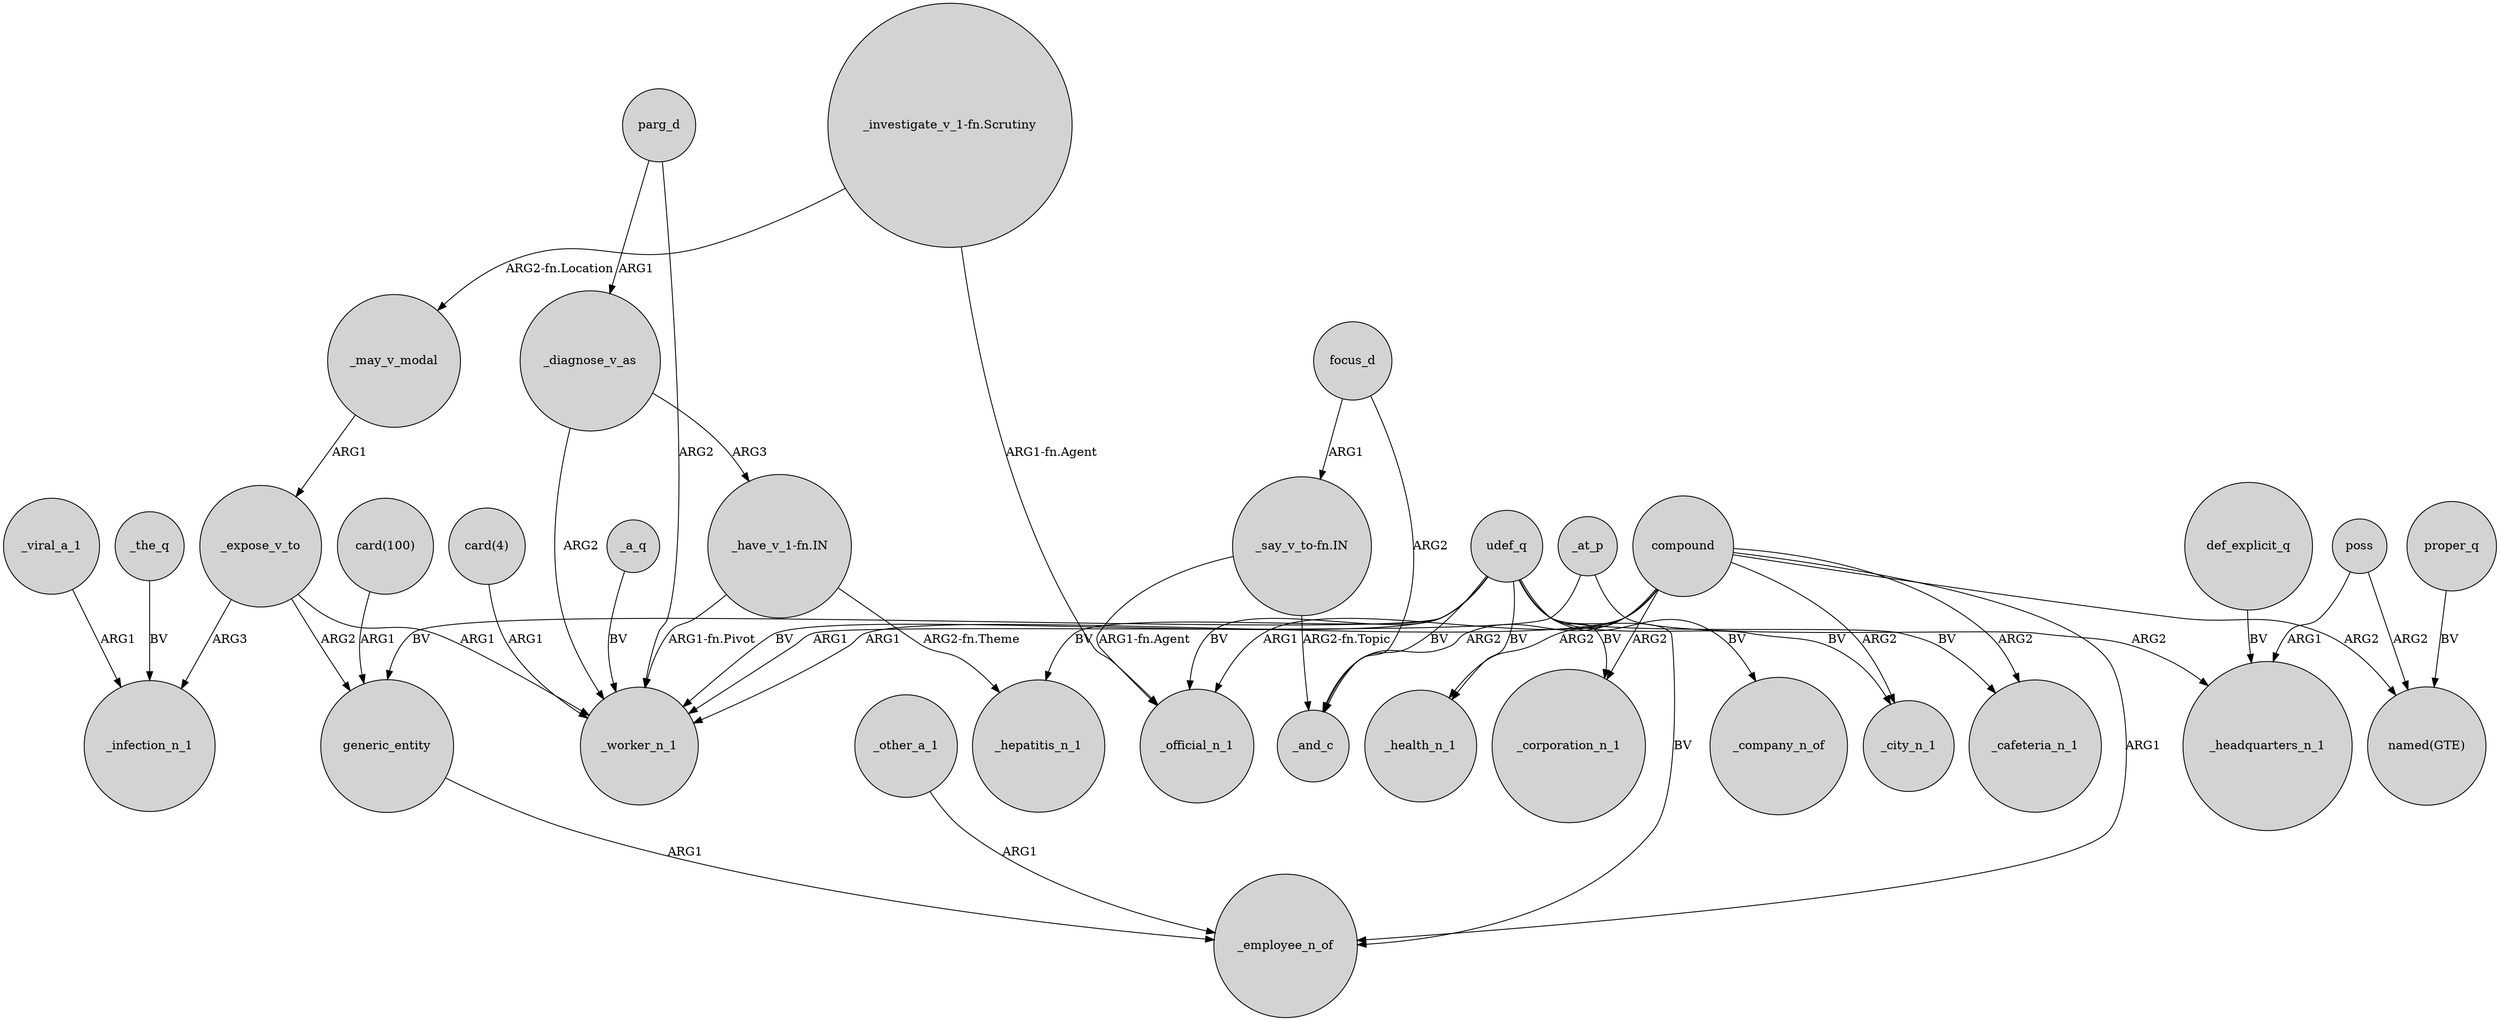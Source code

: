 digraph {
	node [shape=circle style=filled]
	udef_q -> generic_entity [label=BV]
	_expose_v_to -> _worker_n_1 [label=ARG1]
	udef_q -> _hepatitis_n_1 [label=BV]
	"card(100)" -> generic_entity [label=ARG1]
	udef_q -> _employee_n_of [label=BV]
	proper_q -> "named(GTE)" [label=BV]
	"_say_v_to-fn.IN" -> _official_n_1 [label="ARG1-fn.Agent"]
	udef_q -> _worker_n_1 [label=BV]
	poss -> "named(GTE)" [label=ARG2]
	compound -> _corporation_n_1 [label=ARG2]
	"_have_v_1-fn.IN" -> _worker_n_1 [label="ARG1-fn.Pivot"]
	compound -> "named(GTE)" [label=ARG2]
	compound -> _employee_n_of [label=ARG1]
	_diagnose_v_as -> _worker_n_1 [label=ARG2]
	compound -> _city_n_1 [label=ARG2]
	udef_q -> _cafeteria_n_1 [label=BV]
	focus_d -> _and_c [label=ARG2]
	_at_p -> _worker_n_1 [label=ARG1]
	parg_d -> _diagnose_v_as [label=ARG1]
	udef_q -> _city_n_1 [label=BV]
	_may_v_modal -> _expose_v_to [label=ARG1]
	_expose_v_to -> generic_entity [label=ARG2]
	udef_q -> _corporation_n_1 [label=BV]
	_diagnose_v_as -> "_have_v_1-fn.IN" [label=ARG3]
	compound -> _and_c [label=ARG2]
	_expose_v_to -> _infection_n_1 [label=ARG3]
	compound -> _cafeteria_n_1 [label=ARG2]
	compound -> _health_n_1 [label=ARG2]
	"_investigate_v_1-fn.Scrutiny" -> _may_v_modal [label="ARG2-fn.Location"]
	udef_q -> _official_n_1 [label=BV]
	udef_q -> _health_n_1 [label=BV]
	"_say_v_to-fn.IN" -> _and_c [label="ARG2-fn.Topic"]
	generic_entity -> _employee_n_of [label=ARG1]
	_the_q -> _infection_n_1 [label=BV]
	compound -> _official_n_1 [label=ARG1]
	"_have_v_1-fn.IN" -> _hepatitis_n_1 [label="ARG2-fn.Theme"]
	_a_q -> _worker_n_1 [label=BV]
	def_explicit_q -> _headquarters_n_1 [label=BV]
	compound -> _worker_n_1 [label=ARG1]
	_at_p -> _headquarters_n_1 [label=ARG2]
	"_investigate_v_1-fn.Scrutiny" -> _official_n_1 [label="ARG1-fn.Agent"]
	udef_q -> _company_n_of [label=BV]
	udef_q -> _and_c [label=BV]
	parg_d -> _worker_n_1 [label=ARG2]
	"card(4)" -> _worker_n_1 [label=ARG1]
	_other_a_1 -> _employee_n_of [label=ARG1]
	focus_d -> "_say_v_to-fn.IN" [label=ARG1]
	_viral_a_1 -> _infection_n_1 [label=ARG1]
	poss -> _headquarters_n_1 [label=ARG1]
}
